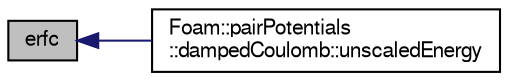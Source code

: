digraph "erfc"
{
  bgcolor="transparent";
  edge [fontname="FreeSans",fontsize="10",labelfontname="FreeSans",labelfontsize="10"];
  node [fontname="FreeSans",fontsize="10",shape=record];
  rankdir="LR";
  Node1 [label="erfc",height=0.2,width=0.4,color="black", fillcolor="grey75", style="filled" fontcolor="black"];
  Node1 -> Node2 [dir="back",color="midnightblue",fontsize="10",style="solid",fontname="FreeSans"];
  Node2 [label="Foam::pairPotentials\l::dampedCoulomb::unscaledEnergy",height=0.2,width=0.4,color="black",URL="$a00475.html#a73698c4cdd0bb3eaaf7a7aa4ba68f011"];
}
